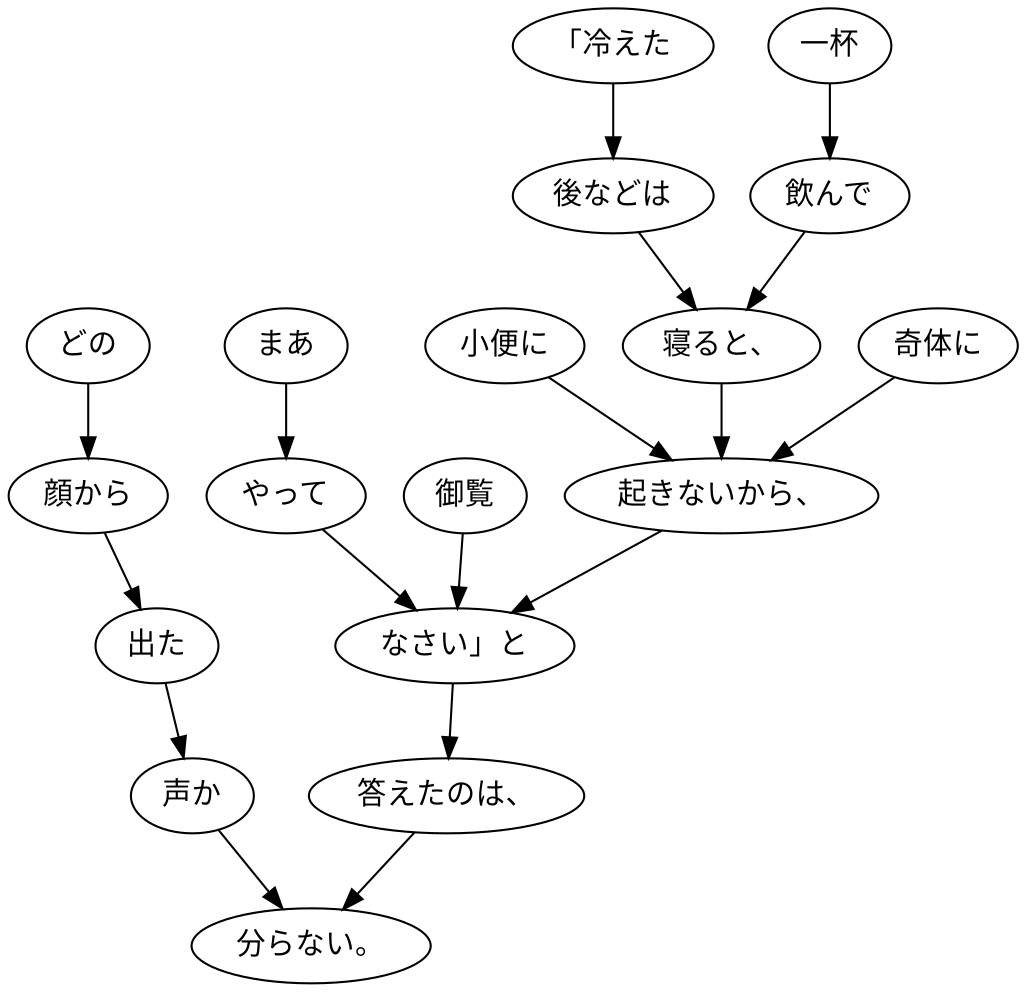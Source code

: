 digraph graph4415 {
	node0 [label="「冷えた"];
	node1 [label="後などは"];
	node2 [label="一杯"];
	node3 [label="飲んで"];
	node4 [label="寝ると、"];
	node5 [label="奇体に"];
	node6 [label="小便に"];
	node7 [label="起きないから、"];
	node8 [label="まあ"];
	node9 [label="やって"];
	node10 [label="御覧"];
	node11 [label="なさい」と"];
	node12 [label="答えたのは、"];
	node13 [label="どの"];
	node14 [label="顔から"];
	node15 [label="出た"];
	node16 [label="声か"];
	node17 [label="分らない。"];
	node0 -> node1;
	node1 -> node4;
	node2 -> node3;
	node3 -> node4;
	node4 -> node7;
	node5 -> node7;
	node6 -> node7;
	node7 -> node11;
	node8 -> node9;
	node9 -> node11;
	node10 -> node11;
	node11 -> node12;
	node12 -> node17;
	node13 -> node14;
	node14 -> node15;
	node15 -> node16;
	node16 -> node17;
}
